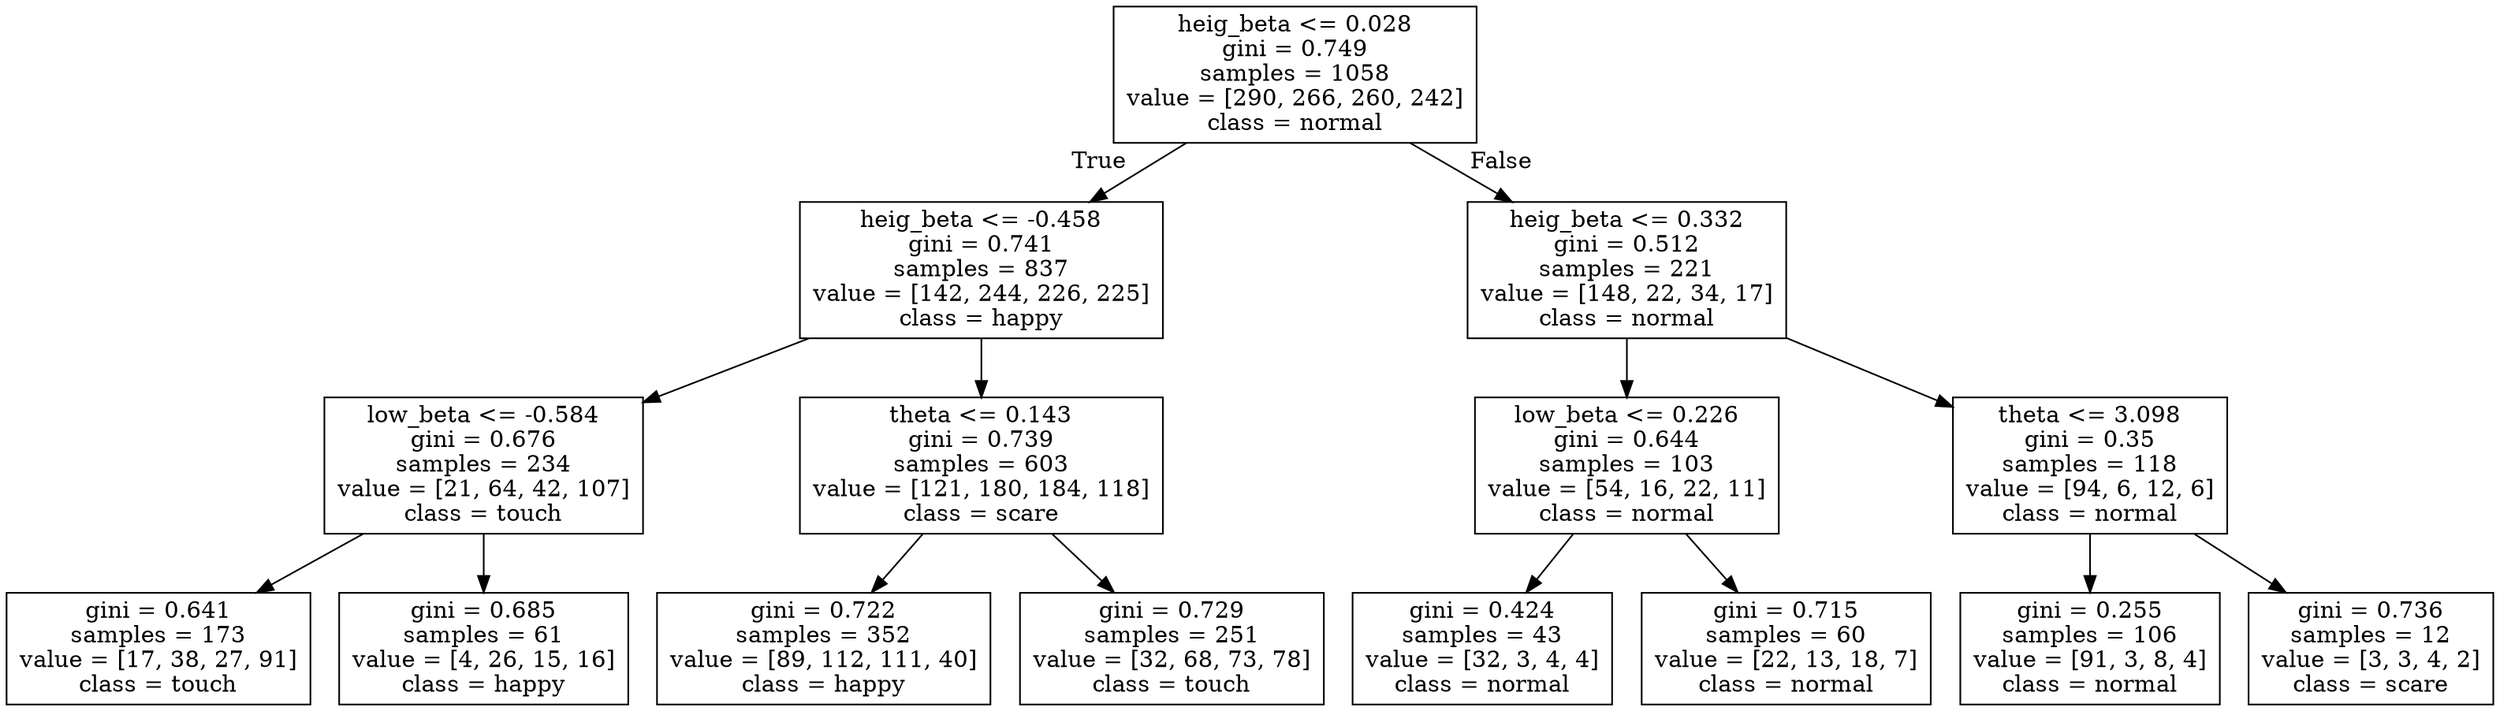 digraph Tree {
node [shape=box] ;
0 [label="heig_beta <= 0.028\ngini = 0.749\nsamples = 1058\nvalue = [290, 266, 260, 242]\nclass = normal"] ;
1 [label="heig_beta <= -0.458\ngini = 0.741\nsamples = 837\nvalue = [142, 244, 226, 225]\nclass = happy"] ;
0 -> 1 [labeldistance=2.5, labelangle=45, headlabel="True"] ;
2 [label="low_beta <= -0.584\ngini = 0.676\nsamples = 234\nvalue = [21, 64, 42, 107]\nclass = touch"] ;
1 -> 2 ;
3 [label="gini = 0.641\nsamples = 173\nvalue = [17, 38, 27, 91]\nclass = touch"] ;
2 -> 3 ;
4 [label="gini = 0.685\nsamples = 61\nvalue = [4, 26, 15, 16]\nclass = happy"] ;
2 -> 4 ;
5 [label="theta <= 0.143\ngini = 0.739\nsamples = 603\nvalue = [121, 180, 184, 118]\nclass = scare"] ;
1 -> 5 ;
6 [label="gini = 0.722\nsamples = 352\nvalue = [89, 112, 111, 40]\nclass = happy"] ;
5 -> 6 ;
7 [label="gini = 0.729\nsamples = 251\nvalue = [32, 68, 73, 78]\nclass = touch"] ;
5 -> 7 ;
8 [label="heig_beta <= 0.332\ngini = 0.512\nsamples = 221\nvalue = [148, 22, 34, 17]\nclass = normal"] ;
0 -> 8 [labeldistance=2.5, labelangle=-45, headlabel="False"] ;
9 [label="low_beta <= 0.226\ngini = 0.644\nsamples = 103\nvalue = [54, 16, 22, 11]\nclass = normal"] ;
8 -> 9 ;
10 [label="gini = 0.424\nsamples = 43\nvalue = [32, 3, 4, 4]\nclass = normal"] ;
9 -> 10 ;
11 [label="gini = 0.715\nsamples = 60\nvalue = [22, 13, 18, 7]\nclass = normal"] ;
9 -> 11 ;
12 [label="theta <= 3.098\ngini = 0.35\nsamples = 118\nvalue = [94, 6, 12, 6]\nclass = normal"] ;
8 -> 12 ;
13 [label="gini = 0.255\nsamples = 106\nvalue = [91, 3, 8, 4]\nclass = normal"] ;
12 -> 13 ;
14 [label="gini = 0.736\nsamples = 12\nvalue = [3, 3, 4, 2]\nclass = scare"] ;
12 -> 14 ;
}